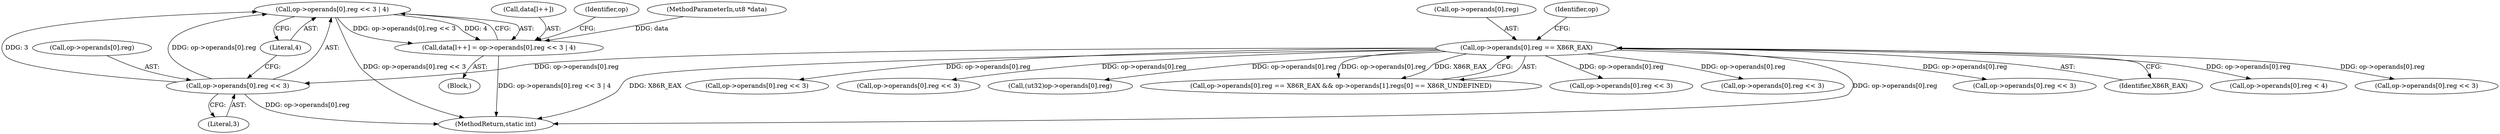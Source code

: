 digraph "0_radare2_f17bfd9f1da05f30f23a4dd05e9d2363e1406948@API" {
"1002650" [label="(Call,op->operands[0].reg << 3 | 4)"];
"1002651" [label="(Call,op->operands[0].reg << 3)"];
"1002031" [label="(Call,op->operands[0].reg == X86R_EAX)"];
"1002645" [label="(Call,data[l++] = op->operands[0].reg << 3 | 4)"];
"1002566" [label="(Call,op->operands[0].reg << 3)"];
"1002645" [label="(Call,data[l++] = op->operands[0].reg << 3 | 4)"];
"1002590" [label="(Call,op->operands[0].reg << 3)"];
"1002045" [label="(Identifier,op)"];
"1000104" [label="(MethodParameterIn,ut8 *data)"];
"1002659" [label="(Literal,3)"];
"1002796" [label="(Call,op->operands[0].reg << 3)"];
"1002314" [label="(Call,(ut32)op->operands[0].reg)"];
"1002650" [label="(Call,op->operands[0].reg << 3 | 4)"];
"1002646" [label="(Call,data[l++])"];
"1002644" [label="(Block,)"];
"1002039" [label="(Identifier,X86R_EAX)"];
"1002031" [label="(Call,op->operands[0].reg == X86R_EAX)"];
"1003220" [label="(MethodReturn,static int)"];
"1002030" [label="(Call,op->operands[0].reg == X86R_EAX && op->operands[1].regs[0] == X86R_UNDEFINED)"];
"1002651" [label="(Call,op->operands[0].reg << 3)"];
"1002925" [label="(Call,op->operands[0].reg << 3)"];
"1002229" [label="(Call,op->operands[0].reg << 3)"];
"1003048" [label="(Call,op->operands[0].reg << 3)"];
"1002667" [label="(Identifier,op)"];
"1002652" [label="(Call,op->operands[0].reg)"];
"1002032" [label="(Call,op->operands[0].reg)"];
"1002201" [label="(Call,op->operands[0].reg < 4)"];
"1002660" [label="(Literal,4)"];
"1002650" -> "1002645"  [label="AST: "];
"1002650" -> "1002660"  [label="CFG: "];
"1002651" -> "1002650"  [label="AST: "];
"1002660" -> "1002650"  [label="AST: "];
"1002645" -> "1002650"  [label="CFG: "];
"1002650" -> "1003220"  [label="DDG: op->operands[0].reg << 3"];
"1002650" -> "1002645"  [label="DDG: op->operands[0].reg << 3"];
"1002650" -> "1002645"  [label="DDG: 4"];
"1002651" -> "1002650"  [label="DDG: op->operands[0].reg"];
"1002651" -> "1002650"  [label="DDG: 3"];
"1002651" -> "1002659"  [label="CFG: "];
"1002652" -> "1002651"  [label="AST: "];
"1002659" -> "1002651"  [label="AST: "];
"1002660" -> "1002651"  [label="CFG: "];
"1002651" -> "1003220"  [label="DDG: op->operands[0].reg"];
"1002031" -> "1002651"  [label="DDG: op->operands[0].reg"];
"1002031" -> "1002030"  [label="AST: "];
"1002031" -> "1002039"  [label="CFG: "];
"1002032" -> "1002031"  [label="AST: "];
"1002039" -> "1002031"  [label="AST: "];
"1002045" -> "1002031"  [label="CFG: "];
"1002030" -> "1002031"  [label="CFG: "];
"1002031" -> "1003220"  [label="DDG: op->operands[0].reg"];
"1002031" -> "1003220"  [label="DDG: X86R_EAX"];
"1002031" -> "1002030"  [label="DDG: op->operands[0].reg"];
"1002031" -> "1002030"  [label="DDG: X86R_EAX"];
"1002031" -> "1002201"  [label="DDG: op->operands[0].reg"];
"1002031" -> "1002229"  [label="DDG: op->operands[0].reg"];
"1002031" -> "1002314"  [label="DDG: op->operands[0].reg"];
"1002031" -> "1002566"  [label="DDG: op->operands[0].reg"];
"1002031" -> "1002590"  [label="DDG: op->operands[0].reg"];
"1002031" -> "1002796"  [label="DDG: op->operands[0].reg"];
"1002031" -> "1002925"  [label="DDG: op->operands[0].reg"];
"1002031" -> "1003048"  [label="DDG: op->operands[0].reg"];
"1002645" -> "1002644"  [label="AST: "];
"1002646" -> "1002645"  [label="AST: "];
"1002667" -> "1002645"  [label="CFG: "];
"1002645" -> "1003220"  [label="DDG: op->operands[0].reg << 3 | 4"];
"1000104" -> "1002645"  [label="DDG: data"];
}
